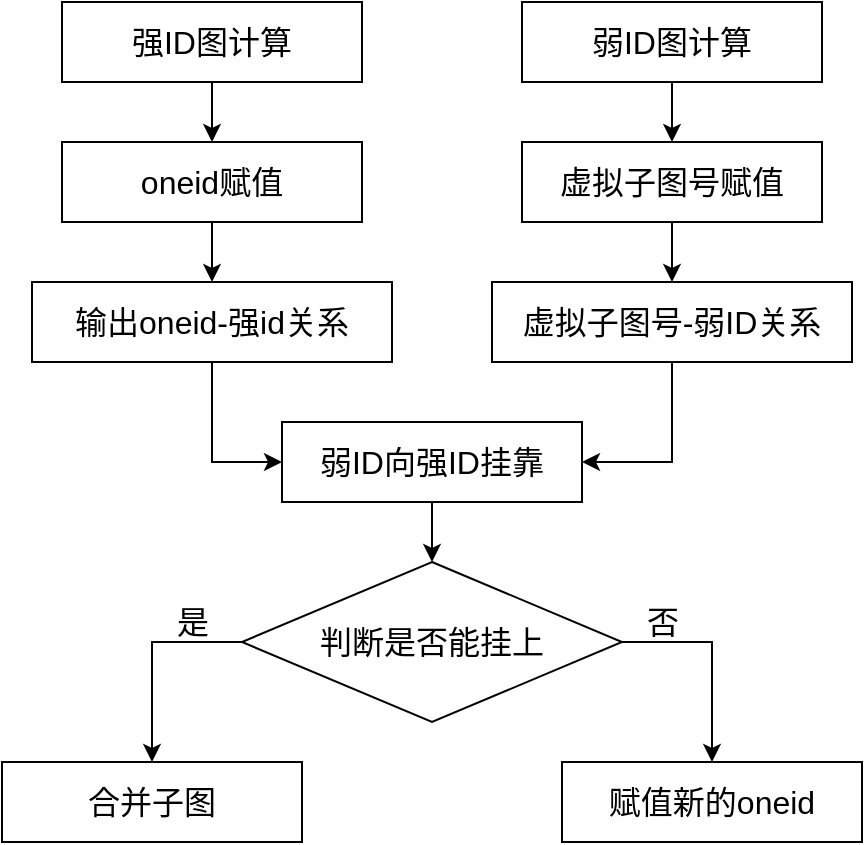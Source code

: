 <mxfile version="18.0.2" type="github">
  <diagram id="C5RBs43oDa-KdzZeNtuy" name="Page-1">
    <mxGraphModel dx="1550" dy="867" grid="0" gridSize="10" guides="1" tooltips="1" connect="1" arrows="1" fold="1" page="1" pageScale="1" pageWidth="827" pageHeight="1169" math="0" shadow="0">
      <root>
        <mxCell id="WIyWlLk6GJQsqaUBKTNV-0" />
        <mxCell id="WIyWlLk6GJQsqaUBKTNV-1" parent="WIyWlLk6GJQsqaUBKTNV-0" />
        <mxCell id="wdjLGwGyMTbLoj3bupBq-10" style="edgeStyle=orthogonalEdgeStyle;rounded=0;orthogonalLoop=1;jettySize=auto;html=1;exitX=0.5;exitY=1;exitDx=0;exitDy=0;entryX=0.5;entryY=0;entryDx=0;entryDy=0;fontSize=16;" edge="1" parent="WIyWlLk6GJQsqaUBKTNV-1" source="wdjLGwGyMTbLoj3bupBq-0" target="wdjLGwGyMTbLoj3bupBq-4">
          <mxGeometry relative="1" as="geometry" />
        </mxCell>
        <mxCell id="wdjLGwGyMTbLoj3bupBq-0" value="&lt;font style=&quot;font-size: 16px;&quot;&gt;强ID图计算&lt;/font&gt;" style="rounded=0;whiteSpace=wrap;html=1;" vertex="1" parent="WIyWlLk6GJQsqaUBKTNV-1">
          <mxGeometry x="130" y="140" width="150" height="40" as="geometry" />
        </mxCell>
        <mxCell id="wdjLGwGyMTbLoj3bupBq-12" style="edgeStyle=orthogonalEdgeStyle;rounded=0;orthogonalLoop=1;jettySize=auto;html=1;exitX=0.5;exitY=1;exitDx=0;exitDy=0;entryX=0.5;entryY=0;entryDx=0;entryDy=0;fontSize=16;" edge="1" parent="WIyWlLk6GJQsqaUBKTNV-1" source="wdjLGwGyMTbLoj3bupBq-1" target="wdjLGwGyMTbLoj3bupBq-6">
          <mxGeometry relative="1" as="geometry" />
        </mxCell>
        <mxCell id="wdjLGwGyMTbLoj3bupBq-1" value="&lt;font style=&quot;font-size: 16px;&quot;&gt;弱ID图计算&lt;/font&gt;" style="rounded=0;whiteSpace=wrap;html=1;" vertex="1" parent="WIyWlLk6GJQsqaUBKTNV-1">
          <mxGeometry x="360" y="140" width="150" height="40" as="geometry" />
        </mxCell>
        <mxCell id="wdjLGwGyMTbLoj3bupBq-16" style="edgeStyle=orthogonalEdgeStyle;rounded=0;orthogonalLoop=1;jettySize=auto;html=1;exitX=0.5;exitY=1;exitDx=0;exitDy=0;fontSize=16;" edge="1" parent="WIyWlLk6GJQsqaUBKTNV-1" source="wdjLGwGyMTbLoj3bupBq-2" target="wdjLGwGyMTbLoj3bupBq-7">
          <mxGeometry relative="1" as="geometry" />
        </mxCell>
        <mxCell id="wdjLGwGyMTbLoj3bupBq-2" value="&lt;font style=&quot;font-size: 16px;&quot;&gt;弱ID向强ID挂靠&lt;/font&gt;" style="rounded=0;whiteSpace=wrap;html=1;" vertex="1" parent="WIyWlLk6GJQsqaUBKTNV-1">
          <mxGeometry x="240" y="350" width="150" height="40" as="geometry" />
        </mxCell>
        <mxCell id="wdjLGwGyMTbLoj3bupBq-15" style="edgeStyle=orthogonalEdgeStyle;rounded=0;orthogonalLoop=1;jettySize=auto;html=1;exitX=0.5;exitY=1;exitDx=0;exitDy=0;entryX=0;entryY=0.5;entryDx=0;entryDy=0;fontSize=16;" edge="1" parent="WIyWlLk6GJQsqaUBKTNV-1" source="wdjLGwGyMTbLoj3bupBq-3" target="wdjLGwGyMTbLoj3bupBq-2">
          <mxGeometry relative="1" as="geometry" />
        </mxCell>
        <mxCell id="wdjLGwGyMTbLoj3bupBq-3" value="&lt;span style=&quot;font-size: 16px;&quot;&gt;输出oneid-强id关系&lt;/span&gt;" style="rounded=0;whiteSpace=wrap;html=1;" vertex="1" parent="WIyWlLk6GJQsqaUBKTNV-1">
          <mxGeometry x="115" y="280" width="180" height="40" as="geometry" />
        </mxCell>
        <mxCell id="wdjLGwGyMTbLoj3bupBq-11" style="edgeStyle=orthogonalEdgeStyle;rounded=0;orthogonalLoop=1;jettySize=auto;html=1;exitX=0.5;exitY=1;exitDx=0;exitDy=0;entryX=0.5;entryY=0;entryDx=0;entryDy=0;fontSize=16;" edge="1" parent="WIyWlLk6GJQsqaUBKTNV-1" source="wdjLGwGyMTbLoj3bupBq-4" target="wdjLGwGyMTbLoj3bupBq-3">
          <mxGeometry relative="1" as="geometry" />
        </mxCell>
        <mxCell id="wdjLGwGyMTbLoj3bupBq-4" value="&lt;font style=&quot;font-size: 16px;&quot;&gt;oneid赋值&lt;/font&gt;" style="rounded=0;whiteSpace=wrap;html=1;" vertex="1" parent="WIyWlLk6GJQsqaUBKTNV-1">
          <mxGeometry x="130" y="210" width="150" height="40" as="geometry" />
        </mxCell>
        <mxCell id="wdjLGwGyMTbLoj3bupBq-14" style="edgeStyle=orthogonalEdgeStyle;rounded=0;orthogonalLoop=1;jettySize=auto;html=1;exitX=0.5;exitY=1;exitDx=0;exitDy=0;entryX=1;entryY=0.5;entryDx=0;entryDy=0;fontSize=16;" edge="1" parent="WIyWlLk6GJQsqaUBKTNV-1" source="wdjLGwGyMTbLoj3bupBq-5" target="wdjLGwGyMTbLoj3bupBq-2">
          <mxGeometry relative="1" as="geometry" />
        </mxCell>
        <mxCell id="wdjLGwGyMTbLoj3bupBq-5" value="&lt;font style=&quot;font-size: 16px;&quot;&gt;虚拟子图号-弱ID关系&lt;/font&gt;" style="rounded=0;whiteSpace=wrap;html=1;" vertex="1" parent="WIyWlLk6GJQsqaUBKTNV-1">
          <mxGeometry x="345" y="280" width="180" height="40" as="geometry" />
        </mxCell>
        <mxCell id="wdjLGwGyMTbLoj3bupBq-13" style="edgeStyle=orthogonalEdgeStyle;rounded=0;orthogonalLoop=1;jettySize=auto;html=1;exitX=0.5;exitY=1;exitDx=0;exitDy=0;entryX=0.5;entryY=0;entryDx=0;entryDy=0;fontSize=16;" edge="1" parent="WIyWlLk6GJQsqaUBKTNV-1" source="wdjLGwGyMTbLoj3bupBq-6" target="wdjLGwGyMTbLoj3bupBq-5">
          <mxGeometry relative="1" as="geometry" />
        </mxCell>
        <mxCell id="wdjLGwGyMTbLoj3bupBq-6" value="&lt;font style=&quot;font-size: 16px;&quot;&gt;虚拟子图号赋值&lt;/font&gt;" style="rounded=0;whiteSpace=wrap;html=1;" vertex="1" parent="WIyWlLk6GJQsqaUBKTNV-1">
          <mxGeometry x="360" y="210" width="150" height="40" as="geometry" />
        </mxCell>
        <mxCell id="wdjLGwGyMTbLoj3bupBq-17" style="edgeStyle=orthogonalEdgeStyle;rounded=0;orthogonalLoop=1;jettySize=auto;html=1;exitX=0;exitY=0.5;exitDx=0;exitDy=0;entryX=0.5;entryY=0;entryDx=0;entryDy=0;fontSize=16;" edge="1" parent="WIyWlLk6GJQsqaUBKTNV-1" source="wdjLGwGyMTbLoj3bupBq-7" target="wdjLGwGyMTbLoj3bupBq-8">
          <mxGeometry relative="1" as="geometry" />
        </mxCell>
        <mxCell id="wdjLGwGyMTbLoj3bupBq-18" style="edgeStyle=orthogonalEdgeStyle;rounded=0;orthogonalLoop=1;jettySize=auto;html=1;exitX=1;exitY=0.5;exitDx=0;exitDy=0;fontSize=16;" edge="1" parent="WIyWlLk6GJQsqaUBKTNV-1" source="wdjLGwGyMTbLoj3bupBq-7" target="wdjLGwGyMTbLoj3bupBq-9">
          <mxGeometry relative="1" as="geometry" />
        </mxCell>
        <mxCell id="wdjLGwGyMTbLoj3bupBq-7" value="判断是否能挂上" style="rhombus;whiteSpace=wrap;html=1;fontSize=16;" vertex="1" parent="WIyWlLk6GJQsqaUBKTNV-1">
          <mxGeometry x="220" y="420" width="190" height="80" as="geometry" />
        </mxCell>
        <mxCell id="wdjLGwGyMTbLoj3bupBq-8" value="&lt;font style=&quot;font-size: 16px;&quot;&gt;合并子图&lt;/font&gt;" style="rounded=0;whiteSpace=wrap;html=1;" vertex="1" parent="WIyWlLk6GJQsqaUBKTNV-1">
          <mxGeometry x="100" y="520" width="150" height="40" as="geometry" />
        </mxCell>
        <mxCell id="wdjLGwGyMTbLoj3bupBq-9" value="&lt;font style=&quot;font-size: 16px;&quot;&gt;赋值新的oneid&lt;/font&gt;" style="rounded=0;whiteSpace=wrap;html=1;" vertex="1" parent="WIyWlLk6GJQsqaUBKTNV-1">
          <mxGeometry x="380" y="520" width="150" height="40" as="geometry" />
        </mxCell>
        <mxCell id="wdjLGwGyMTbLoj3bupBq-19" value="是" style="text;html=1;align=center;verticalAlign=middle;resizable=0;points=[];autosize=1;strokeColor=none;fillColor=none;fontSize=16;" vertex="1" parent="WIyWlLk6GJQsqaUBKTNV-1">
          <mxGeometry x="180" y="440" width="30" height="20" as="geometry" />
        </mxCell>
        <mxCell id="wdjLGwGyMTbLoj3bupBq-20" value="否" style="text;html=1;align=center;verticalAlign=middle;resizable=0;points=[];autosize=1;strokeColor=none;fillColor=none;fontSize=16;" vertex="1" parent="WIyWlLk6GJQsqaUBKTNV-1">
          <mxGeometry x="415" y="440" width="30" height="20" as="geometry" />
        </mxCell>
      </root>
    </mxGraphModel>
  </diagram>
</mxfile>
